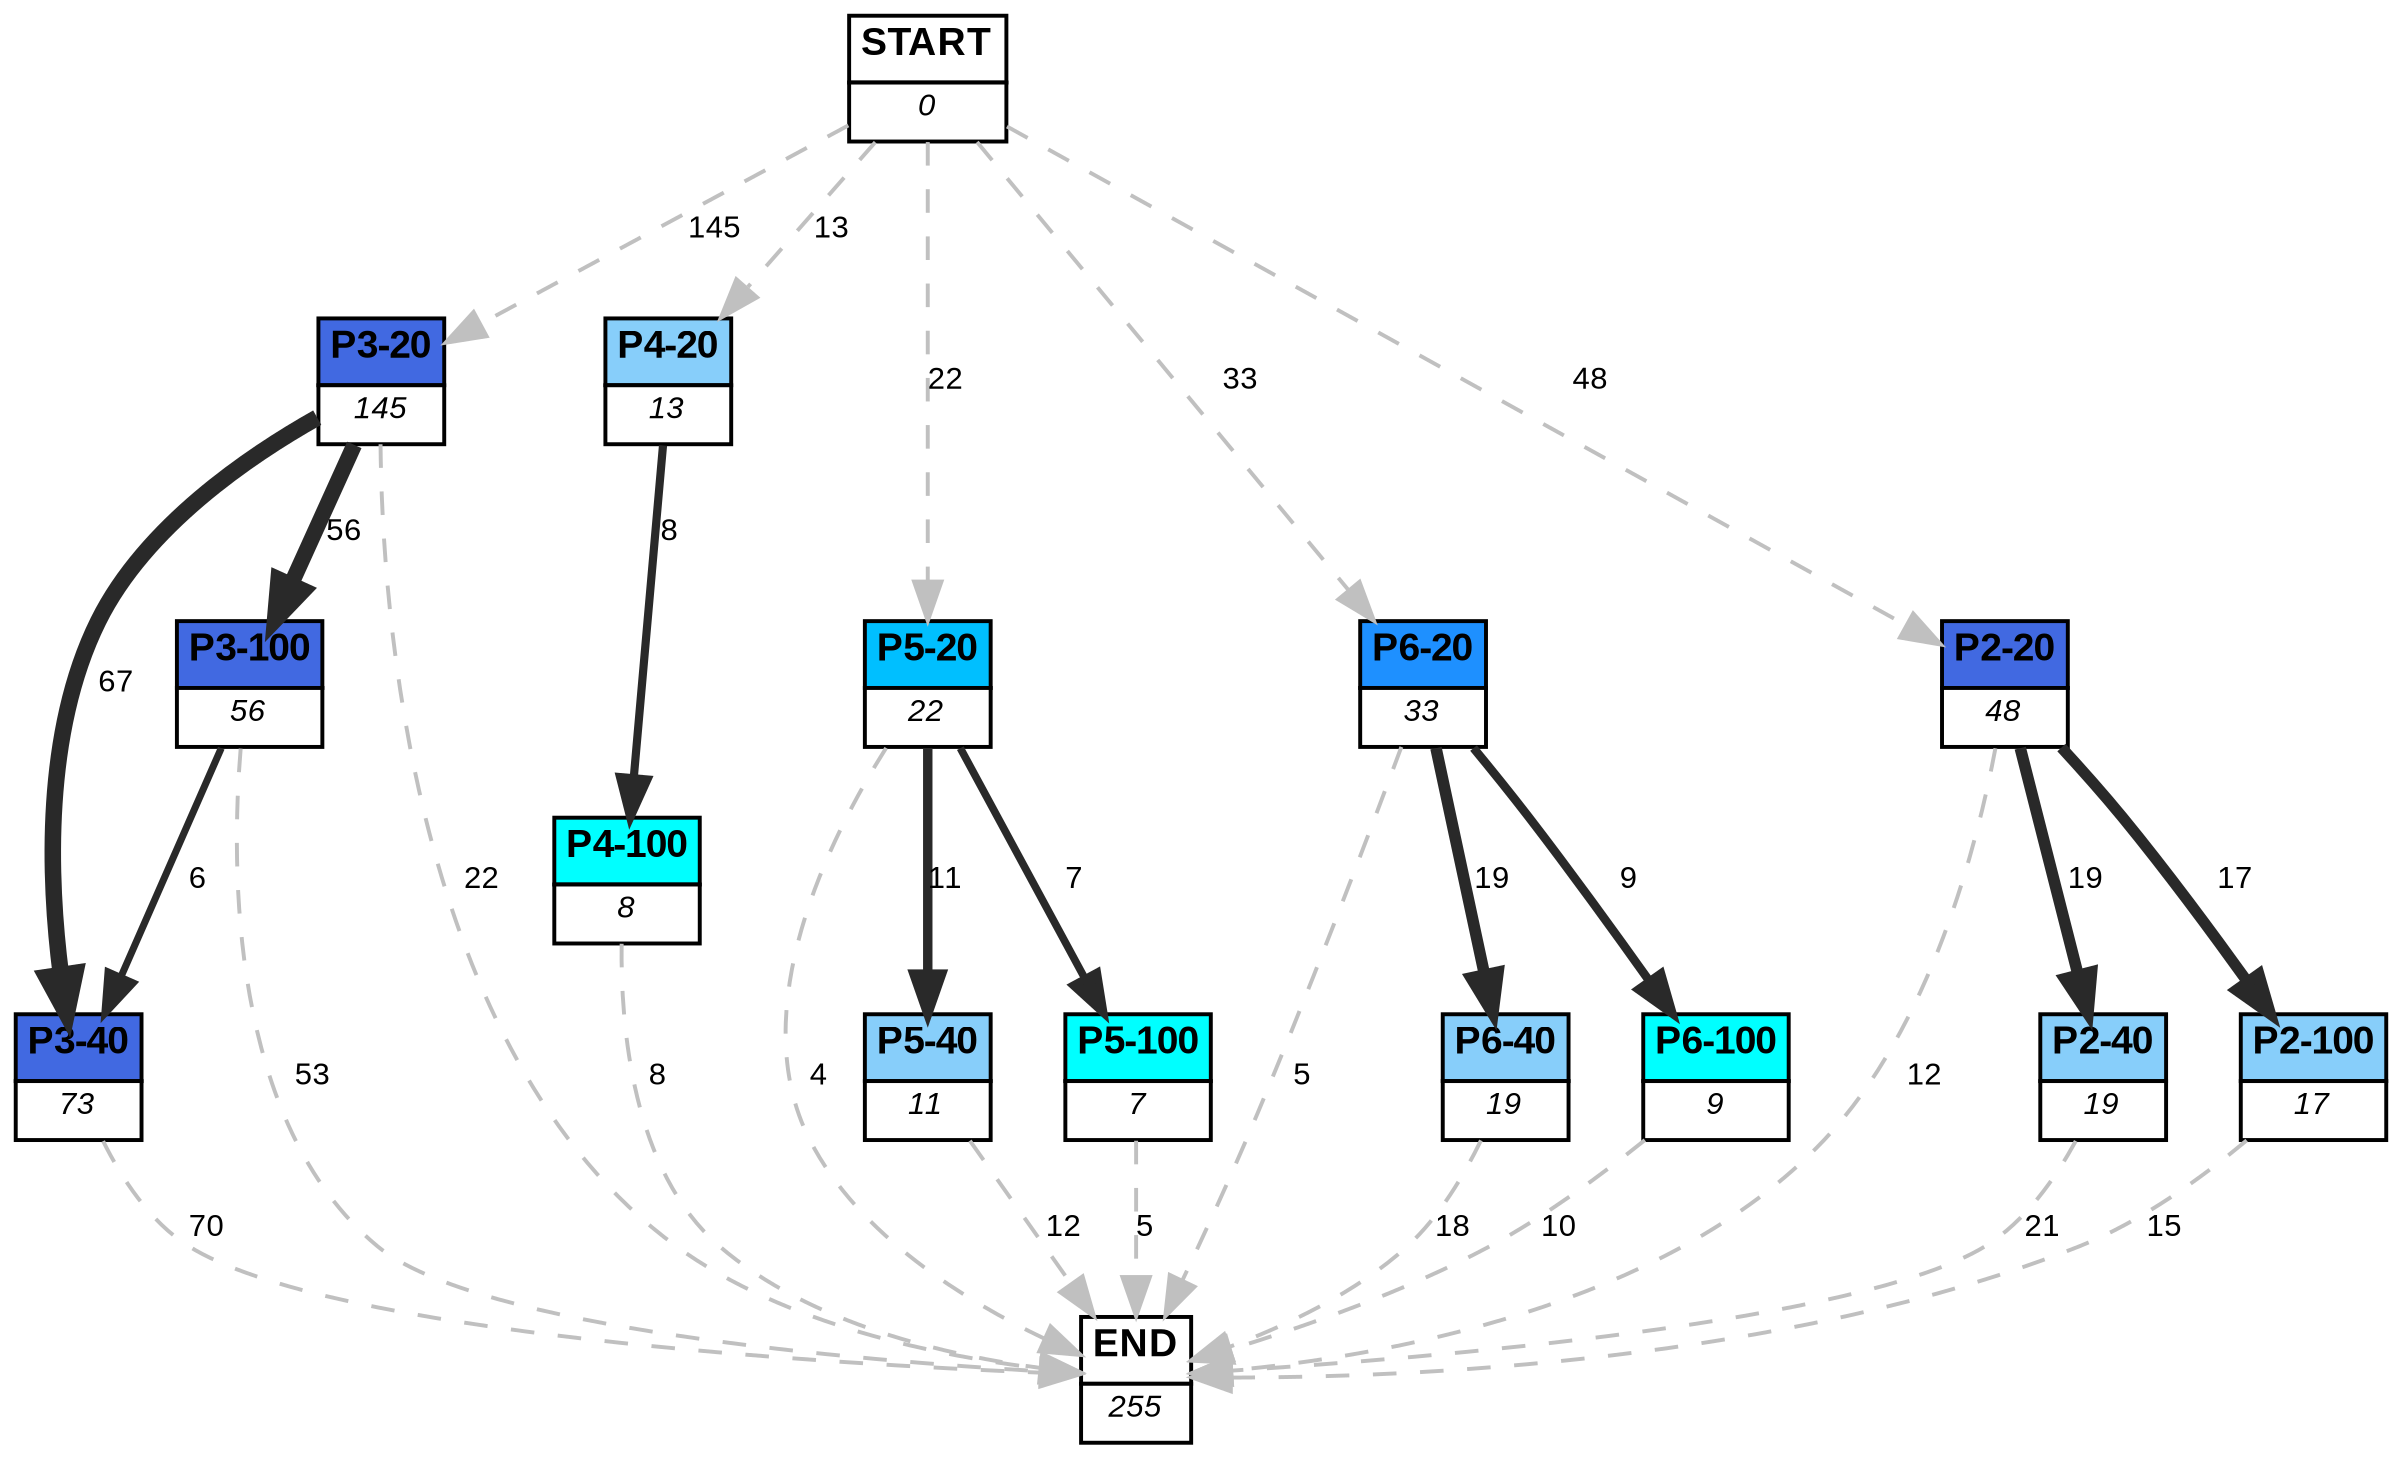 digraph graphname {
	dpi = 150
	size="16,11!";
	margin = 0;
"P3-20" [shape=plain, label=<<table border="0" cellborder="1" cellspacing="0"><tr><td bgcolor="royalblue"><FONT face="Arial" POINT-SIZE="10"><b>P3-20</b></FONT></td></tr><tr><td bgcolor="white"><FONT face="Arial" POINT-SIZE="8"><i>145</i></FONT></td></tr></table>>]
"P3-100" [shape=plain, label=<<table border="0" cellborder="1" cellspacing="0"><tr><td bgcolor="royalblue"><FONT face="Arial" POINT-SIZE="10"><b>P3-100</b></FONT></td></tr><tr><td bgcolor="white"><FONT face="Arial" POINT-SIZE="8"><i>56</i></FONT></td></tr></table>>]
"P3-40" [shape=plain, label=<<table border="0" cellborder="1" cellspacing="0"><tr><td bgcolor="royalblue"><FONT face="Arial" POINT-SIZE="10"><b>P3-40</b></FONT></td></tr><tr><td bgcolor="white"><FONT face="Arial" POINT-SIZE="8"><i>73</i></FONT></td></tr></table>>]
"P4-20" [shape=plain, label=<<table border="0" cellborder="1" cellspacing="0"><tr><td bgcolor="lightskyblue"><FONT face="Arial" POINT-SIZE="10"><b>P4-20</b></FONT></td></tr><tr><td bgcolor="white"><FONT face="Arial" POINT-SIZE="8"><i>13</i></FONT></td></tr></table>>]
"P4-100" [shape=plain, label=<<table border="0" cellborder="1" cellspacing="0"><tr><td bgcolor="aqua"><FONT face="Arial" POINT-SIZE="10"><b>P4-100</b></FONT></td></tr><tr><td bgcolor="white"><FONT face="Arial" POINT-SIZE="8"><i>8</i></FONT></td></tr></table>>]
"P5-20" [shape=plain, label=<<table border="0" cellborder="1" cellspacing="0"><tr><td bgcolor="deepskyblue"><FONT face="Arial" POINT-SIZE="10"><b>P5-20</b></FONT></td></tr><tr><td bgcolor="white"><FONT face="Arial" POINT-SIZE="8"><i>22</i></FONT></td></tr></table>>]
"P5-40" [shape=plain, label=<<table border="0" cellborder="1" cellspacing="0"><tr><td bgcolor="lightskyblue"><FONT face="Arial" POINT-SIZE="10"><b>P5-40</b></FONT></td></tr><tr><td bgcolor="white"><FONT face="Arial" POINT-SIZE="8"><i>11</i></FONT></td></tr></table>>]
"P6-20" [shape=plain, label=<<table border="0" cellborder="1" cellspacing="0"><tr><td bgcolor="dodgerblue"><FONT face="Arial" POINT-SIZE="10"><b>P6-20</b></FONT></td></tr><tr><td bgcolor="white"><FONT face="Arial" POINT-SIZE="8"><i>33</i></FONT></td></tr></table>>]
"P6-40" [shape=plain, label=<<table border="0" cellborder="1" cellspacing="0"><tr><td bgcolor="lightskyblue"><FONT face="Arial" POINT-SIZE="10"><b>P6-40</b></FONT></td></tr><tr><td bgcolor="white"><FONT face="Arial" POINT-SIZE="8"><i>19</i></FONT></td></tr></table>>]
"P6-100" [shape=plain, label=<<table border="0" cellborder="1" cellspacing="0"><tr><td bgcolor="aqua"><FONT face="Arial" POINT-SIZE="10"><b>P6-100</b></FONT></td></tr><tr><td bgcolor="white"><FONT face="Arial" POINT-SIZE="8"><i>9</i></FONT></td></tr></table>>]
"P2-20" [shape=plain, label=<<table border="0" cellborder="1" cellspacing="0"><tr><td bgcolor="royalblue"><FONT face="Arial" POINT-SIZE="10"><b>P2-20</b></FONT></td></tr><tr><td bgcolor="white"><FONT face="Arial" POINT-SIZE="8"><i>48</i></FONT></td></tr></table>>]
"P2-40" [shape=plain, label=<<table border="0" cellborder="1" cellspacing="0"><tr><td bgcolor="lightskyblue"><FONT face="Arial" POINT-SIZE="10"><b>P2-40</b></FONT></td></tr><tr><td bgcolor="white"><FONT face="Arial" POINT-SIZE="8"><i>19</i></FONT></td></tr></table>>]
"P2-100" [shape=plain, label=<<table border="0" cellborder="1" cellspacing="0"><tr><td bgcolor="lightskyblue"><FONT face="Arial" POINT-SIZE="10"><b>P2-100</b></FONT></td></tr><tr><td bgcolor="white"><FONT face="Arial" POINT-SIZE="8"><i>17</i></FONT></td></tr></table>>]
"P5-100" [shape=plain, label=<<table border="0" cellborder="1" cellspacing="0"><tr><td bgcolor="aqua"><FONT face="Arial" POINT-SIZE="10"><b>P5-100</b></FONT></td></tr><tr><td bgcolor="white"><FONT face="Arial" POINT-SIZE="8"><i>7</i></FONT></td></tr></table>>]
"START" [shape=plain, label=<<table border="0" cellborder="1" cellspacing="0"><tr><td bgcolor="white"><FONT face="Arial" POINT-SIZE="10"><b>START</b></FONT></td></tr><tr><td bgcolor="white"><FONT face="Arial" POINT-SIZE="8"><i>0</i></FONT></td></tr></table>>]
"END" [shape=plain, label=<<table border="0" cellborder="1" cellspacing="0"><tr><td bgcolor="white"><FONT face="Arial" POINT-SIZE="10"><b>END</b></FONT></td></tr><tr><td bgcolor="white"><FONT face="Arial" POINT-SIZE="8"><i>255</i></FONT></td></tr></table>>]
"P3-20" -> "P3-100" [ color=grey16 penwidth = "4.02535169073515"label ="56" labelfloat=false fontname="Arial" fontsize=8]
"P3-20" -> "P3-40" [ color=grey16 penwidth = "4.204692619390966"label ="67" labelfloat=false fontname="Arial" fontsize=8]
"P3-20" -> "END" [ style = dashed color=grey label ="22" labelfloat=false fontname="Arial" fontsize=8]
"P3-100" -> "P3-40" [ color=grey16 penwidth = "1.791759469228055"label ="6" labelfloat=false fontname="Arial" fontsize=8]
"P3-100" -> "END" [ style = dashed color=grey label ="53" labelfloat=false fontname="Arial" fontsize=8]
"P3-40" -> "END" [ style = dashed color=grey label ="70" labelfloat=false fontname="Arial" fontsize=8]
"P4-20" -> "P4-100" [ color=grey16 penwidth = "2.0794415416798357"label ="8" labelfloat=false fontname="Arial" fontsize=8]
"P4-100" -> "END" [ style = dashed color=grey label ="8" labelfloat=false fontname="Arial" fontsize=8]
"P5-20" -> "P5-40" [ color=grey16 penwidth = "2.3978952727983707"label ="11" labelfloat=false fontname="Arial" fontsize=8]
"P5-20" -> "P5-100" [ color=grey16 penwidth = "1.9459101490553132"label ="7" labelfloat=false fontname="Arial" fontsize=8]
"P5-20" -> "END" [ style = dashed color=grey label ="4" labelfloat=false fontname="Arial" fontsize=8]
"P5-40" -> "END" [ style = dashed color=grey label ="12" labelfloat=false fontname="Arial" fontsize=8]
"P6-20" -> "P6-40" [ color=grey16 penwidth = "2.9444389791664403"label ="19" labelfloat=false fontname="Arial" fontsize=8]
"P6-20" -> "P6-100" [ color=grey16 penwidth = "2.1972245773362196"label ="9" labelfloat=false fontname="Arial" fontsize=8]
"P6-20" -> "END" [ style = dashed color=grey label ="5" labelfloat=false fontname="Arial" fontsize=8]
"P6-40" -> "END" [ style = dashed color=grey label ="18" labelfloat=false fontname="Arial" fontsize=8]
"P6-100" -> "END" [ style = dashed color=grey label ="10" labelfloat=false fontname="Arial" fontsize=8]
"P2-20" -> "P2-40" [ color=grey16 penwidth = "2.9444389791664403"label ="19" labelfloat=false fontname="Arial" fontsize=8]
"P2-20" -> "P2-100" [ color=grey16 penwidth = "2.833213344056216"label ="17" labelfloat=false fontname="Arial" fontsize=8]
"P2-20" -> "END" [ style = dashed color=grey label ="12" labelfloat=false fontname="Arial" fontsize=8]
"P2-40" -> "END" [ style = dashed color=grey label ="21" labelfloat=false fontname="Arial" fontsize=8]
"P2-100" -> "END" [ style = dashed color=grey label ="15" labelfloat=false fontname="Arial" fontsize=8]
"P5-100" -> "END" [ style = dashed color=grey label ="5" labelfloat=false fontname="Arial" fontsize=8]
"START" -> "P3-20" [ style = dashed color=grey label ="145" labelfloat=false fontname="Arial" fontsize=8]
"START" -> "P4-20" [ style = dashed color=grey label ="13" labelfloat=false fontname="Arial" fontsize=8]
"START" -> "P5-20" [ style = dashed color=grey label ="22" labelfloat=false fontname="Arial" fontsize=8]
"START" -> "P6-20" [ style = dashed color=grey label ="33" labelfloat=false fontname="Arial" fontsize=8]
"START" -> "P2-20" [ style = dashed color=grey label ="48" labelfloat=false fontname="Arial" fontsize=8]
}